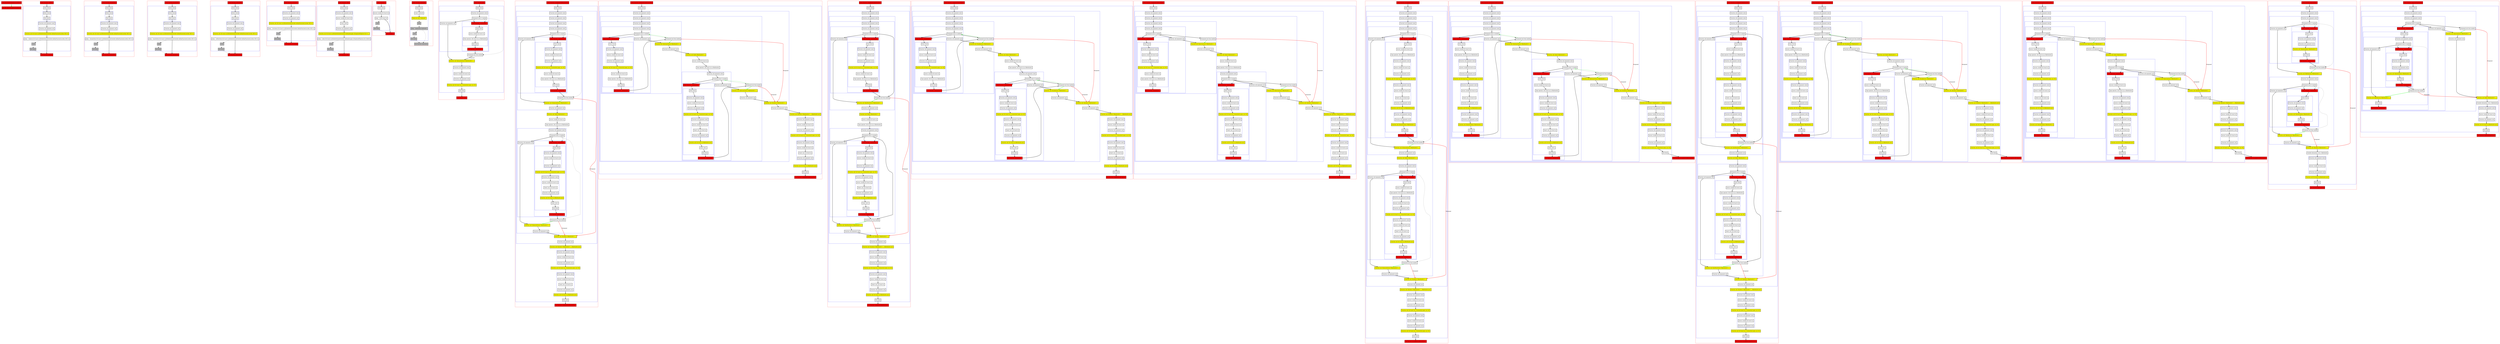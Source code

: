 digraph flowFromInplaceLambda_kt {
    graph [nodesep=3]
    node [shape=box penwidth=2]
    edge [penwidth=2]

    subgraph cluster_0 {
        color=red
        0 [label="Enter file flowFromInplaceLambda.kt" style="filled" fillcolor=red];
        1 [label="Exit file flowFromInplaceLambda.kt" style="filled" fillcolor=red];
    }
    0 -> {1} [color=green];

    subgraph cluster_1 {
        color=red
        2 [label="Enter function unknown" style="filled" fillcolor=red];
        subgraph cluster_2 {
            color=blue
            3 [label="Enter block"];
            subgraph cluster_3 {
                color=blue
                4 [label="Enter block"];
                5 [label="Exit block"];
            }
            subgraph cluster_4 {
                color=blue
                6 [label="Function call arguments enter"];
                7 [label="Function call arguments exit"];
            }
            8 [label="Function call: R|<local>/x|.R|SubstitutionOverride<kotlin/Function0.invoke: R|T|>|()" style="filled" fillcolor=yellow];
            9 [label="Jump: ^unknown R|<local>/x|.R|SubstitutionOverride<kotlin/Function0.invoke: R|T|>|()"];
            10 [label="Stub" style="filled" fillcolor=gray];
            11 [label="Exit block" style="filled" fillcolor=gray];
        }
        12 [label="Exit function unknown" style="filled" fillcolor=red];
    }
    2 -> {3};
    3 -> {4};
    4 -> {5};
    5 -> {6};
    6 -> {7};
    7 -> {8};
    8 -> {9};
    9 -> {12};
    9 -> {10} [style=dotted];
    10 -> {11} [style=dotted];
    11 -> {12} [style=dotted];

    subgraph cluster_5 {
        color=red
        13 [label="Enter function atLeastOnce" style="filled" fillcolor=red];
        subgraph cluster_6 {
            color=blue
            14 [label="Enter block"];
            subgraph cluster_7 {
                color=blue
                15 [label="Enter block"];
                16 [label="Exit block"];
            }
            subgraph cluster_8 {
                color=blue
                17 [label="Function call arguments enter"];
                18 [label="Function call arguments exit"];
            }
            19 [label="Function call: R|<local>/x|.R|SubstitutionOverride<kotlin/Function0.invoke: R|T|>|()" style="filled" fillcolor=yellow];
            20 [label="Jump: ^atLeastOnce R|<local>/x|.R|SubstitutionOverride<kotlin/Function0.invoke: R|T|>|()"];
            21 [label="Stub" style="filled" fillcolor=gray];
            22 [label="Exit block" style="filled" fillcolor=gray];
        }
        23 [label="Exit function atLeastOnce" style="filled" fillcolor=red];
    }
    13 -> {14};
    14 -> {15};
    15 -> {16};
    16 -> {17};
    17 -> {18};
    18 -> {19};
    19 -> {20};
    20 -> {23};
    20 -> {21} [style=dotted];
    21 -> {22} [style=dotted];
    22 -> {23} [style=dotted];

    subgraph cluster_9 {
        color=red
        24 [label="Enter function exactlyOnce" style="filled" fillcolor=red];
        subgraph cluster_10 {
            color=blue
            25 [label="Enter block"];
            subgraph cluster_11 {
                color=blue
                26 [label="Enter block"];
                27 [label="Exit block"];
            }
            subgraph cluster_12 {
                color=blue
                28 [label="Function call arguments enter"];
                29 [label="Function call arguments exit"];
            }
            30 [label="Function call: R|<local>/x|.R|SubstitutionOverride<kotlin/Function0.invoke: R|T|>|()" style="filled" fillcolor=yellow];
            31 [label="Jump: ^exactlyOnce R|<local>/x|.R|SubstitutionOverride<kotlin/Function0.invoke: R|T|>|()"];
            32 [label="Stub" style="filled" fillcolor=gray];
            33 [label="Exit block" style="filled" fillcolor=gray];
        }
        34 [label="Exit function exactlyOnce" style="filled" fillcolor=red];
    }
    24 -> {25};
    25 -> {26};
    26 -> {27};
    27 -> {28};
    28 -> {29};
    29 -> {30};
    30 -> {31};
    31 -> {34};
    31 -> {32} [style=dotted];
    32 -> {33} [style=dotted];
    33 -> {34} [style=dotted];

    subgraph cluster_13 {
        color=red
        35 [label="Enter function atMostOnce" style="filled" fillcolor=red];
        subgraph cluster_14 {
            color=blue
            36 [label="Enter block"];
            subgraph cluster_15 {
                color=blue
                37 [label="Enter block"];
                38 [label="Exit block"];
            }
            subgraph cluster_16 {
                color=blue
                39 [label="Function call arguments enter"];
                40 [label="Function call arguments exit"];
            }
            41 [label="Function call: R|<local>/x|.R|SubstitutionOverride<kotlin/Function0.invoke: R|T|>|()" style="filled" fillcolor=yellow];
            42 [label="Jump: ^atMostOnce R|<local>/x|.R|SubstitutionOverride<kotlin/Function0.invoke: R|T|>|()"];
            43 [label="Stub" style="filled" fillcolor=gray];
            44 [label="Exit block" style="filled" fillcolor=gray];
        }
        45 [label="Exit function atMostOnce" style="filled" fillcolor=red];
    }
    35 -> {36};
    36 -> {37};
    37 -> {38};
    38 -> {39};
    39 -> {40};
    40 -> {41};
    41 -> {42};
    42 -> {45};
    42 -> {43} [style=dotted];
    43 -> {44} [style=dotted];
    44 -> {45} [style=dotted];

    subgraph cluster_17 {
        color=red
        46 [label="Enter function noContract" style="filled" fillcolor=red];
        subgraph cluster_18 {
            color=blue
            47 [label="Enter block"];
            subgraph cluster_19 {
                color=blue
                48 [label="Function call arguments enter"];
                49 [label="Function call arguments exit"];
            }
            50 [label="Function call: R|<local>/x|.R|SubstitutionOverride<kotlin/Function0.invoke: R|T|>|()" style="filled" fillcolor=yellow];
            51 [label="Jump: ^noContract R|<local>/x|.R|SubstitutionOverride<kotlin/Function0.invoke: R|T|>|()"];
            52 [label="Stub" style="filled" fillcolor=gray];
            53 [label="Exit block" style="filled" fillcolor=gray];
        }
        54 [label="Exit function noContract" style="filled" fillcolor=red];
    }
    46 -> {47};
    47 -> {48};
    48 -> {49};
    49 -> {50};
    50 -> {51};
    51 -> {54};
    51 -> {52} [style=dotted];
    52 -> {53} [style=dotted];
    53 -> {54} [style=dotted];

    subgraph cluster_20 {
        color=red
        55 [label="Enter function select" style="filled" fillcolor=red];
        subgraph cluster_21 {
            color=blue
            56 [label="Enter block"];
            subgraph cluster_22 {
                color=blue
                57 [label="Function call arguments enter"];
                58 [label="Access variable R|<local>/x|"];
                59 [label="Const: Int(0)"];
                60 [label="Function call arguments exit"];
            }
            61 [label="Function call: R|<local>/x|.R|SubstitutionOverride<kotlin/Array.get: R|CapturedType(out K)|>|(...)" style="filled" fillcolor=yellow];
            62 [label="Jump: ^select R|<local>/x|.R|SubstitutionOverride<kotlin/Array.get: R|CapturedType(out K)|>|(Int(0))"];
            63 [label="Stub" style="filled" fillcolor=gray];
            64 [label="Exit block" style="filled" fillcolor=gray];
        }
        65 [label="Exit function select" style="filled" fillcolor=red];
    }
    55 -> {56};
    56 -> {57};
    57 -> {58};
    58 -> {59};
    59 -> {60};
    60 -> {61};
    61 -> {62};
    62 -> {65};
    62 -> {63} [style=dotted];
    63 -> {64} [style=dotted];
    64 -> {65} [style=dotted];

    subgraph cluster_23 {
        color=red
        66 [label="Enter function id" style="filled" fillcolor=red];
        subgraph cluster_24 {
            color=blue
            67 [label="Enter block"];
            68 [label="Access variable R|<local>/x|"];
            69 [label="Jump: ^id R|<local>/x|"];
            70 [label="Stub" style="filled" fillcolor=gray];
            71 [label="Exit block" style="filled" fillcolor=gray];
        }
        72 [label="Exit function id" style="filled" fillcolor=red];
    }
    66 -> {67};
    67 -> {68};
    68 -> {69};
    69 -> {72};
    69 -> {70} [style=dotted];
    70 -> {71} [style=dotted];
    71 -> {72} [style=dotted];

    subgraph cluster_25 {
        color=red
        73 [label="Enter function materialize" style="filled" fillcolor=red];
        subgraph cluster_26 {
            color=blue
            74 [label="Enter block"];
            75 [label="Const: Null(null)"];
            76 [label="Check not null: Null(null)!!" style="filled" fillcolor=yellow];
            77 [label="Stub" style="filled" fillcolor=gray];
            78 [label="Jump: ^materialize Null(null)!!" style="filled" fillcolor=gray];
            79 [label="Stub" style="filled" fillcolor=gray];
            80 [label="Exit block" style="filled" fillcolor=gray];
        }
        81 [label="Exit function materialize" style="filled" fillcolor=gray];
    }
    73 -> {74};
    74 -> {75};
    75 -> {76};
    76 -> {77} [style=dotted];
    77 -> {78} [style=dotted];
    78 -> {79 81} [style=dotted];
    79 -> {80} [style=dotted];
    80 -> {81} [style=dotted];

    subgraph cluster_27 {
        color=red
        82 [label="Enter function basic" style="filled" fillcolor=red];
        subgraph cluster_28 {
            color=blue
            83 [label="Enter block"];
            subgraph cluster_29 {
                color=blue
                84 [label="Function call arguments enter"];
                85 [label="Postponed enter to lambda"];
                subgraph cluster_30 {
                    color=blue
                    86 [label="Enter function <anonymous>" style="filled" fillcolor=red];
                    subgraph cluster_31 {
                        color=blue
                        87 [label="Enter block"];
                        88 [label="Access variable R|<local>/x|"];
                        89 [label="Type operator: (R|<local>/x| as R|kotlin/Int|)"];
                        90 [label="Exit block"];
                    }
                    91 [label="Exit function <anonymous>" style="filled" fillcolor=red];
                }
                92 [label="Function call arguments exit"];
            }
            93 [label="Postponed exit from lambda"];
            94 [label="Function call: R|/exactlyOnce|<R|kotlin/Int|>(...)" style="filled" fillcolor=yellow];
            subgraph cluster_32 {
                color=blue
                95 [label="Function call arguments enter"];
                96 [label="Access variable R|<local>/x|"];
                97 [label="Function call arguments exit"];
            }
            98 [label="Function call: R|<local>/x|.<Unresolved name: inc>#()" style="filled" fillcolor=yellow];
            99 [label="Exit block"];
        }
        100 [label="Exit function basic" style="filled" fillcolor=red];
    }
    82 -> {83};
    83 -> {84};
    84 -> {85};
    85 -> {86 92};
    85 -> {93} [style=dotted];
    85 -> {86} [style=dashed];
    86 -> {87};
    87 -> {88};
    88 -> {89};
    89 -> {90};
    90 -> {91};
    91 -> {93};
    92 -> {94};
    93 -> {94} [label="Postponed"];
    94 -> {95};
    95 -> {96};
    96 -> {97};
    97 -> {98};
    98 -> {99};
    99 -> {100};

    subgraph cluster_33 {
        color=red
        101 [label="Enter function completedCallExactlyOnce" style="filled" fillcolor=red];
        subgraph cluster_34 {
            color=blue
            102 [label="Enter block"];
            subgraph cluster_35 {
                color=blue
                103 [label="Function call arguments enter"];
                subgraph cluster_36 {
                    color=blue
                    104 [label="Function call arguments enter"];
                    subgraph cluster_37 {
                        color=blue
                        105 [label="Function call arguments enter"];
                        subgraph cluster_38 {
                            color=blue
                            106 [label="Function call arguments enter"];
                            107 [label="Postponed enter to lambda"];
                            subgraph cluster_39 {
                                color=blue
                                108 [label="Enter function <anonymous>" style="filled" fillcolor=red];
                                subgraph cluster_40 {
                                    color=blue
                                    109 [label="Enter block"];
                                    subgraph cluster_41 {
                                        color=blue
                                        110 [label="Function call arguments enter"];
                                        111 [label="Access variable R|<local>/y|"];
                                        112 [label="Function call arguments exit"];
                                    }
                                    113 [label="Function call: R|<local>/y|.<Unresolved name: inc>#()" style="filled" fillcolor=yellow];
                                    114 [label="Access variable R|<local>/x|"];
                                    115 [label="Type operator: (R|<local>/x| as R|kotlin/Int|)"];
                                    116 [label="Exit block"];
                                }
                                117 [label="Exit function <anonymous>" style="filled" fillcolor=red];
                            }
                            118 [label="Function call arguments exit"];
                        }
                        119 [label="Postponed exit from lambda"];
                        120 [label="Function call: R|/exactlyOnce|<R|kotlin/Int|>(...)" style="filled" fillcolor=yellow];
                        121 [label="Function call arguments exit"];
                    }
                    122 [label="Function call: R|/id|<R|kotlin/Int|>(...)" style="filled" fillcolor=yellow];
                    123 [label="Access variable R|<local>/y|"];
                    124 [label="Type operator: (R|<local>/y| as R|kotlin/Int|)"];
                    subgraph cluster_42 {
                        color=blue
                        125 [label="Function call arguments enter"];
                        126 [label="Postponed enter to lambda"];
                        subgraph cluster_43 {
                            color=blue
                            127 [label="Enter function <anonymous>" style="filled" fillcolor=red];
                            subgraph cluster_44 {
                                color=blue
                                128 [label="Enter block"];
                                subgraph cluster_45 {
                                    color=blue
                                    129 [label="Function call arguments enter"];
                                    130 [label="Access variable R|<local>/x|"];
                                    131 [label="Function call arguments exit"];
                                }
                                132 [label="Function call: R|<local>/x|.<Unresolved name: inc>#()" style="filled" fillcolor=yellow];
                                subgraph cluster_46 {
                                    color=blue
                                    133 [label="Function call arguments enter"];
                                    134 [label="Access variable R|<local>/y|"];
                                    135 [label="Smart cast: R|<local>/y|"];
                                    136 [label="Function call arguments exit"];
                                }
                                137 [label="Function call: R|<local>/y|.R|kotlin/Int.inc|()" style="filled" fillcolor=yellow];
                                138 [label="Const: Int(1)"];
                                139 [label="Exit block"];
                            }
                            140 [label="Exit function <anonymous>" style="filled" fillcolor=red];
                        }
                        141 [label="Function call arguments exit"];
                    }
                    142 [label="Postponed exit from lambda"];
                    143 [label="Function call: R|/exactlyOnce|<R|kotlin/Int|>(...)" style="filled" fillcolor=yellow];
                    144 [label="Function call arguments exit"];
                }
                145 [label="Function call: R|/select|<R|kotlin/Int|>(...)" style="filled" fillcolor=yellow];
                146 [label="Function call arguments exit"];
            }
            147 [label="Function call: R|/select|<R|kotlin/Int|>(...).R|kotlin/Int.inc|()" style="filled" fillcolor=yellow];
            subgraph cluster_47 {
                color=blue
                148 [label="Function call arguments enter"];
                149 [label="Access variable R|<local>/x|"];
                150 [label="Function call arguments exit"];
            }
            151 [label="Function call: R|<local>/x|.<Unresolved name: inc>#()" style="filled" fillcolor=yellow];
            subgraph cluster_48 {
                color=blue
                152 [label="Function call arguments enter"];
                153 [label="Access variable R|<local>/y|"];
                154 [label="Smart cast: R|<local>/y|"];
                155 [label="Function call arguments exit"];
            }
            156 [label="Function call: R|<local>/y|.R|kotlin/Int.inc|()" style="filled" fillcolor=yellow];
            157 [label="Exit block"];
        }
        158 [label="Exit function completedCallExactlyOnce" style="filled" fillcolor=red];
    }
    101 -> {102};
    102 -> {103};
    103 -> {104};
    104 -> {105};
    105 -> {106};
    106 -> {107};
    107 -> {108 118};
    107 -> {119} [style=dotted];
    107 -> {108} [style=dashed];
    108 -> {109};
    109 -> {110};
    110 -> {111};
    111 -> {112};
    112 -> {113};
    113 -> {114};
    114 -> {115};
    115 -> {116};
    116 -> {117};
    117 -> {119};
    118 -> {120};
    119 -> {120} [color=green];
    119 -> {145} [color=red label="Postponed"];
    120 -> {121};
    121 -> {122};
    122 -> {123};
    123 -> {124};
    124 -> {125};
    125 -> {126};
    126 -> {127 141};
    126 -> {142} [style=dotted];
    126 -> {127} [style=dashed];
    127 -> {128};
    128 -> {129};
    129 -> {130};
    130 -> {131};
    131 -> {132};
    132 -> {133};
    133 -> {134};
    134 -> {135};
    135 -> {136};
    136 -> {137};
    137 -> {138};
    138 -> {139};
    139 -> {140};
    140 -> {142};
    141 -> {143};
    142 -> {143} [color=green];
    142 -> {145} [color=red label="Postponed"];
    143 -> {144};
    144 -> {145};
    145 -> {146};
    146 -> {147};
    147 -> {148};
    148 -> {149};
    149 -> {150};
    150 -> {151};
    151 -> {152};
    152 -> {153};
    153 -> {154};
    154 -> {155};
    155 -> {156};
    156 -> {157};
    157 -> {158};

    subgraph cluster_49 {
        color=red
        159 [label="Enter function completedCallAtLeastOnce" style="filled" fillcolor=red];
        subgraph cluster_50 {
            color=blue
            160 [label="Enter block"];
            subgraph cluster_51 {
                color=blue
                161 [label="Function call arguments enter"];
                subgraph cluster_52 {
                    color=blue
                    162 [label="Function call arguments enter"];
                    subgraph cluster_53 {
                        color=blue
                        163 [label="Function call arguments enter"];
                        subgraph cluster_54 {
                            color=blue
                            164 [label="Function call arguments enter"];
                            165 [label="Postponed enter to lambda"];
                            subgraph cluster_55 {
                                color=blue
                                166 [label="Enter function <anonymous>" style="filled" fillcolor=red];
                                subgraph cluster_56 {
                                    color=blue
                                    167 [label="Enter block"];
                                    subgraph cluster_57 {
                                        color=blue
                                        168 [label="Function call arguments enter"];
                                        169 [label="Access variable R|<local>/y|"];
                                        170 [label="Function call arguments exit"];
                                    }
                                    171 [label="Function call: R|<local>/y|.<Unresolved name: inc>#()" style="filled" fillcolor=yellow];
                                    172 [label="Access variable R|<local>/x|"];
                                    173 [label="Type operator: (R|<local>/x| as R|kotlin/Int|)"];
                                    174 [label="Exit block"];
                                }
                                175 [label="Exit function <anonymous>" style="filled" fillcolor=red];
                            }
                            176 [label="Function call arguments exit"];
                        }
                        177 [label="Postponed exit from lambda"];
                        178 [label="Function call: R|/atLeastOnce|<R|kotlin/Int|>(...)" style="filled" fillcolor=yellow];
                        179 [label="Function call arguments exit"];
                    }
                    180 [label="Function call: R|/id|<R|kotlin/Int|>(...)" style="filled" fillcolor=yellow];
                    181 [label="Access variable R|<local>/y|"];
                    182 [label="Type operator: (R|<local>/y| as R|kotlin/Int|)"];
                    subgraph cluster_58 {
                        color=blue
                        183 [label="Function call arguments enter"];
                        184 [label="Postponed enter to lambda"];
                        subgraph cluster_59 {
                            color=blue
                            185 [label="Enter function <anonymous>" style="filled" fillcolor=red];
                            subgraph cluster_60 {
                                color=blue
                                186 [label="Enter block"];
                                subgraph cluster_61 {
                                    color=blue
                                    187 [label="Function call arguments enter"];
                                    188 [label="Access variable R|<local>/x|"];
                                    189 [label="Function call arguments exit"];
                                }
                                190 [label="Function call: R|<local>/x|.<Unresolved name: inc>#()" style="filled" fillcolor=yellow];
                                subgraph cluster_62 {
                                    color=blue
                                    191 [label="Function call arguments enter"];
                                    192 [label="Access variable R|<local>/y|"];
                                    193 [label="Smart cast: R|<local>/y|"];
                                    194 [label="Function call arguments exit"];
                                }
                                195 [label="Function call: R|<local>/y|.R|kotlin/Int.inc|()" style="filled" fillcolor=yellow];
                                196 [label="Const: Int(1)"];
                                197 [label="Exit block"];
                            }
                            198 [label="Exit function <anonymous>" style="filled" fillcolor=red];
                        }
                        199 [label="Function call arguments exit"];
                    }
                    200 [label="Postponed exit from lambda"];
                    201 [label="Function call: R|/atLeastOnce|<R|kotlin/Int|>(...)" style="filled" fillcolor=yellow];
                    202 [label="Function call arguments exit"];
                }
                203 [label="Function call: R|/select|<R|kotlin/Int|>(...)" style="filled" fillcolor=yellow];
                204 [label="Function call arguments exit"];
            }
            205 [label="Function call: R|/select|<R|kotlin/Int|>(...).R|kotlin/Int.inc|()" style="filled" fillcolor=yellow];
            subgraph cluster_63 {
                color=blue
                206 [label="Function call arguments enter"];
                207 [label="Access variable R|<local>/x|"];
                208 [label="Function call arguments exit"];
            }
            209 [label="Function call: R|<local>/x|.<Unresolved name: inc>#()" style="filled" fillcolor=yellow];
            subgraph cluster_64 {
                color=blue
                210 [label="Function call arguments enter"];
                211 [label="Access variable R|<local>/y|"];
                212 [label="Smart cast: R|<local>/y|"];
                213 [label="Function call arguments exit"];
            }
            214 [label="Function call: R|<local>/y|.R|kotlin/Int.inc|()" style="filled" fillcolor=yellow];
            215 [label="Exit block"];
        }
        216 [label="Exit function completedCallAtLeastOnce" style="filled" fillcolor=red];
    }
    159 -> {160};
    160 -> {161};
    161 -> {162};
    162 -> {163};
    163 -> {164};
    164 -> {165};
    165 -> {166 176};
    165 -> {177} [style=dotted];
    165 -> {166} [style=dashed];
    166 -> {167};
    167 -> {168};
    168 -> {169};
    169 -> {170};
    170 -> {171};
    171 -> {172};
    172 -> {173};
    173 -> {174};
    174 -> {175};
    175 -> {177};
    176 -> {178};
    177 -> {165} [color=green style=dashed];
    177 -> {178} [color=green];
    177 -> {203} [color=red label="Postponed"];
    178 -> {179};
    179 -> {180};
    180 -> {181};
    181 -> {182};
    182 -> {183};
    183 -> {184};
    184 -> {185 199};
    184 -> {200} [style=dotted];
    184 -> {185} [style=dashed];
    185 -> {186};
    186 -> {187};
    187 -> {188};
    188 -> {189};
    189 -> {190};
    190 -> {191};
    191 -> {192};
    192 -> {193};
    193 -> {194};
    194 -> {195};
    195 -> {196};
    196 -> {197};
    197 -> {198};
    198 -> {200};
    199 -> {201};
    200 -> {184} [color=green style=dashed];
    200 -> {201} [color=green];
    200 -> {203} [color=red label="Postponed"];
    201 -> {202};
    202 -> {203};
    203 -> {204};
    204 -> {205};
    205 -> {206};
    206 -> {207};
    207 -> {208};
    208 -> {209};
    209 -> {210};
    210 -> {211};
    211 -> {212};
    212 -> {213};
    213 -> {214};
    214 -> {215};
    215 -> {216};

    subgraph cluster_65 {
        color=red
        217 [label="Enter function completedCallAtMostOnce" style="filled" fillcolor=red];
        subgraph cluster_66 {
            color=blue
            218 [label="Enter block"];
            subgraph cluster_67 {
                color=blue
                219 [label="Function call arguments enter"];
                subgraph cluster_68 {
                    color=blue
                    220 [label="Function call arguments enter"];
                    subgraph cluster_69 {
                        color=blue
                        221 [label="Function call arguments enter"];
                        subgraph cluster_70 {
                            color=blue
                            222 [label="Function call arguments enter"];
                            223 [label="Postponed enter to lambda"];
                            subgraph cluster_71 {
                                color=blue
                                224 [label="Enter function <anonymous>" style="filled" fillcolor=red];
                                subgraph cluster_72 {
                                    color=blue
                                    225 [label="Enter block"];
                                    subgraph cluster_73 {
                                        color=blue
                                        226 [label="Function call arguments enter"];
                                        227 [label="Access variable R|<local>/y|"];
                                        228 [label="Function call arguments exit"];
                                    }
                                    229 [label="Function call: R|<local>/y|.<Unresolved name: inc>#()" style="filled" fillcolor=yellow];
                                    230 [label="Access variable R|<local>/x|"];
                                    231 [label="Type operator: (R|<local>/x| as R|kotlin/Int|)"];
                                    232 [label="Exit block"];
                                }
                                233 [label="Exit function <anonymous>" style="filled" fillcolor=red];
                            }
                            234 [label="Function call arguments exit"];
                        }
                        235 [label="Postponed exit from lambda"];
                        236 [label="Function call: R|/atMostOnce|<R|kotlin/Int|>(...)" style="filled" fillcolor=yellow];
                        237 [label="Function call arguments exit"];
                    }
                    238 [label="Function call: R|/id|<R|kotlin/Int|>(...)" style="filled" fillcolor=yellow];
                    239 [label="Access variable R|<local>/y|"];
                    240 [label="Type operator: (R|<local>/y| as R|kotlin/Int|)"];
                    subgraph cluster_74 {
                        color=blue
                        241 [label="Function call arguments enter"];
                        242 [label="Postponed enter to lambda"];
                        subgraph cluster_75 {
                            color=blue
                            243 [label="Enter function <anonymous>" style="filled" fillcolor=red];
                            subgraph cluster_76 {
                                color=blue
                                244 [label="Enter block"];
                                subgraph cluster_77 {
                                    color=blue
                                    245 [label="Function call arguments enter"];
                                    246 [label="Access variable R|<local>/x|"];
                                    247 [label="Function call arguments exit"];
                                }
                                248 [label="Function call: R|<local>/x|.<Unresolved name: inc>#()" style="filled" fillcolor=yellow];
                                subgraph cluster_78 {
                                    color=blue
                                    249 [label="Function call arguments enter"];
                                    250 [label="Access variable R|<local>/y|"];
                                    251 [label="Smart cast: R|<local>/y|"];
                                    252 [label="Function call arguments exit"];
                                }
                                253 [label="Function call: R|<local>/y|.R|kotlin/Int.inc|()" style="filled" fillcolor=yellow];
                                254 [label="Const: Int(1)"];
                                255 [label="Exit block"];
                            }
                            256 [label="Exit function <anonymous>" style="filled" fillcolor=red];
                        }
                        257 [label="Function call arguments exit"];
                    }
                    258 [label="Postponed exit from lambda"];
                    259 [label="Function call: R|/atMostOnce|<R|kotlin/Int|>(...)" style="filled" fillcolor=yellow];
                    260 [label="Function call arguments exit"];
                }
                261 [label="Function call: R|/select|<R|kotlin/Int|>(...)" style="filled" fillcolor=yellow];
                262 [label="Function call arguments exit"];
            }
            263 [label="Function call: R|/select|<R|kotlin/Int|>(...).R|kotlin/Int.inc|()" style="filled" fillcolor=yellow];
            subgraph cluster_79 {
                color=blue
                264 [label="Function call arguments enter"];
                265 [label="Access variable R|<local>/x|"];
                266 [label="Function call arguments exit"];
            }
            267 [label="Function call: R|<local>/x|.<Unresolved name: inc>#()" style="filled" fillcolor=yellow];
            subgraph cluster_80 {
                color=blue
                268 [label="Function call arguments enter"];
                269 [label="Access variable R|<local>/y|"];
                270 [label="Smart cast: R|<local>/y|"];
                271 [label="Function call arguments exit"];
            }
            272 [label="Function call: R|<local>/y|.R|kotlin/Int.inc|()" style="filled" fillcolor=yellow];
            273 [label="Exit block"];
        }
        274 [label="Exit function completedCallAtMostOnce" style="filled" fillcolor=red];
    }
    217 -> {218};
    218 -> {219};
    219 -> {220};
    220 -> {221};
    221 -> {222};
    222 -> {223};
    223 -> {224 234 235};
    223 -> {224} [style=dashed];
    224 -> {225};
    225 -> {226};
    226 -> {227};
    227 -> {228};
    228 -> {229};
    229 -> {230};
    230 -> {231};
    231 -> {232};
    232 -> {233};
    233 -> {235};
    234 -> {236};
    235 -> {236} [color=green];
    235 -> {261} [color=red label="Postponed"];
    236 -> {237};
    237 -> {238};
    238 -> {239};
    239 -> {240};
    240 -> {241};
    241 -> {242};
    242 -> {243 257 258};
    242 -> {243} [style=dashed];
    243 -> {244};
    244 -> {245};
    245 -> {246};
    246 -> {247};
    247 -> {248};
    248 -> {249};
    249 -> {250};
    250 -> {251};
    251 -> {252};
    252 -> {253};
    253 -> {254};
    254 -> {255};
    255 -> {256};
    256 -> {258};
    257 -> {259};
    258 -> {259} [color=green];
    258 -> {261} [color=red label="Postponed"];
    259 -> {260};
    260 -> {261};
    261 -> {262};
    262 -> {263};
    263 -> {264};
    264 -> {265};
    265 -> {266};
    266 -> {267};
    267 -> {268};
    268 -> {269};
    269 -> {270};
    270 -> {271};
    271 -> {272};
    272 -> {273};
    273 -> {274};

    subgraph cluster_81 {
        color=red
        275 [label="Enter function completedCallUnknown" style="filled" fillcolor=red];
        subgraph cluster_82 {
            color=blue
            276 [label="Enter block"];
            subgraph cluster_83 {
                color=blue
                277 [label="Function call arguments enter"];
                subgraph cluster_84 {
                    color=blue
                    278 [label="Function call arguments enter"];
                    subgraph cluster_85 {
                        color=blue
                        279 [label="Function call arguments enter"];
                        subgraph cluster_86 {
                            color=blue
                            280 [label="Function call arguments enter"];
                            281 [label="Postponed enter to lambda"];
                            subgraph cluster_87 {
                                color=blue
                                282 [label="Enter function <anonymous>" style="filled" fillcolor=red];
                                subgraph cluster_88 {
                                    color=blue
                                    283 [label="Enter block"];
                                    subgraph cluster_89 {
                                        color=blue
                                        284 [label="Function call arguments enter"];
                                        285 [label="Access variable R|<local>/y|"];
                                        286 [label="Function call arguments exit"];
                                    }
                                    287 [label="Function call: R|<local>/y|.<Unresolved name: inc>#()" style="filled" fillcolor=yellow];
                                    288 [label="Access variable R|<local>/x|"];
                                    289 [label="Type operator: (R|<local>/x| as R|kotlin/Int|)"];
                                    290 [label="Exit block"];
                                }
                                291 [label="Exit function <anonymous>" style="filled" fillcolor=red];
                            }
                            292 [label="Function call arguments exit"];
                        }
                        293 [label="Postponed exit from lambda"];
                        294 [label="Function call: R|/unknown|<R|kotlin/Int|>(...)" style="filled" fillcolor=yellow];
                        295 [label="Function call arguments exit"];
                    }
                    296 [label="Function call: R|/id|<R|kotlin/Int|>(...)" style="filled" fillcolor=yellow];
                    297 [label="Access variable R|<local>/y|"];
                    298 [label="Type operator: (R|<local>/y| as R|kotlin/Int|)"];
                    subgraph cluster_90 {
                        color=blue
                        299 [label="Function call arguments enter"];
                        300 [label="Postponed enter to lambda"];
                        subgraph cluster_91 {
                            color=blue
                            301 [label="Enter function <anonymous>" style="filled" fillcolor=red];
                            subgraph cluster_92 {
                                color=blue
                                302 [label="Enter block"];
                                subgraph cluster_93 {
                                    color=blue
                                    303 [label="Function call arguments enter"];
                                    304 [label="Access variable R|<local>/x|"];
                                    305 [label="Function call arguments exit"];
                                }
                                306 [label="Function call: R|<local>/x|.<Unresolved name: inc>#()" style="filled" fillcolor=yellow];
                                subgraph cluster_94 {
                                    color=blue
                                    307 [label="Function call arguments enter"];
                                    308 [label="Access variable R|<local>/y|"];
                                    309 [label="Smart cast: R|<local>/y|"];
                                    310 [label="Function call arguments exit"];
                                }
                                311 [label="Function call: R|<local>/y|.R|kotlin/Int.inc|()" style="filled" fillcolor=yellow];
                                312 [label="Const: Int(1)"];
                                313 [label="Exit block"];
                            }
                            314 [label="Exit function <anonymous>" style="filled" fillcolor=red];
                        }
                        315 [label="Function call arguments exit"];
                    }
                    316 [label="Postponed exit from lambda"];
                    317 [label="Function call: R|/unknown|<R|kotlin/Int|>(...)" style="filled" fillcolor=yellow];
                    318 [label="Function call arguments exit"];
                }
                319 [label="Function call: R|/select|<R|kotlin/Int|>(...)" style="filled" fillcolor=yellow];
                320 [label="Function call arguments exit"];
            }
            321 [label="Function call: R|/select|<R|kotlin/Int|>(...).R|kotlin/Int.inc|()" style="filled" fillcolor=yellow];
            subgraph cluster_95 {
                color=blue
                322 [label="Function call arguments enter"];
                323 [label="Access variable R|<local>/x|"];
                324 [label="Function call arguments exit"];
            }
            325 [label="Function call: R|<local>/x|.<Unresolved name: inc>#()" style="filled" fillcolor=yellow];
            subgraph cluster_96 {
                color=blue
                326 [label="Function call arguments enter"];
                327 [label="Access variable R|<local>/y|"];
                328 [label="Smart cast: R|<local>/y|"];
                329 [label="Function call arguments exit"];
            }
            330 [label="Function call: R|<local>/y|.R|kotlin/Int.inc|()" style="filled" fillcolor=yellow];
            331 [label="Exit block"];
        }
        332 [label="Exit function completedCallUnknown" style="filled" fillcolor=red];
    }
    275 -> {276};
    276 -> {277};
    277 -> {278};
    278 -> {279};
    279 -> {280};
    280 -> {281};
    281 -> {282 292 293};
    281 -> {282} [style=dashed];
    282 -> {283};
    283 -> {284};
    284 -> {285};
    285 -> {286};
    286 -> {287};
    287 -> {288};
    288 -> {289};
    289 -> {290};
    290 -> {291};
    291 -> {293};
    292 -> {294};
    293 -> {281} [color=green style=dashed];
    293 -> {294} [color=green];
    293 -> {319} [color=red label="Postponed"];
    294 -> {295};
    295 -> {296};
    296 -> {297};
    297 -> {298};
    298 -> {299};
    299 -> {300};
    300 -> {301 315 316};
    300 -> {301} [style=dashed];
    301 -> {302};
    302 -> {303};
    303 -> {304};
    304 -> {305};
    305 -> {306};
    306 -> {307};
    307 -> {308};
    308 -> {309};
    309 -> {310};
    310 -> {311};
    311 -> {312};
    312 -> {313};
    313 -> {314};
    314 -> {316};
    315 -> {317};
    316 -> {300} [color=green style=dashed];
    316 -> {317} [color=green];
    316 -> {319} [color=red label="Postponed"];
    317 -> {318};
    318 -> {319};
    319 -> {320};
    320 -> {321};
    321 -> {322};
    322 -> {323};
    323 -> {324};
    324 -> {325};
    325 -> {326};
    326 -> {327};
    327 -> {328};
    328 -> {329};
    329 -> {330};
    330 -> {331};
    331 -> {332};

    subgraph cluster_97 {
        color=red
        333 [label="Enter function completedCallNoContract" style="filled" fillcolor=red];
        subgraph cluster_98 {
            color=blue
            334 [label="Enter block"];
            subgraph cluster_99 {
                color=blue
                335 [label="Function call arguments enter"];
                subgraph cluster_100 {
                    color=blue
                    336 [label="Function call arguments enter"];
                    subgraph cluster_101 {
                        color=blue
                        337 [label="Function call arguments enter"];
                        subgraph cluster_102 {
                            color=blue
                            338 [label="Function call arguments enter"];
                            339 [label="Postponed enter to lambda"];
                            subgraph cluster_103 {
                                color=blue
                                340 [label="Enter function <anonymous>" style="filled" fillcolor=red];
                                subgraph cluster_104 {
                                    color=blue
                                    341 [label="Enter block"];
                                    subgraph cluster_105 {
                                        color=blue
                                        342 [label="Function call arguments enter"];
                                        343 [label="Access variable R|<local>/y|"];
                                        344 [label="Function call arguments exit"];
                                    }
                                    345 [label="Function call: R|<local>/y|.<Unresolved name: inc>#()" style="filled" fillcolor=yellow];
                                    346 [label="Access variable R|<local>/x|"];
                                    347 [label="Type operator: (R|<local>/x| as R|kotlin/Int|)"];
                                    348 [label="Exit block"];
                                }
                                349 [label="Exit function <anonymous>" style="filled" fillcolor=red];
                            }
                            350 [label="Function call arguments exit"];
                        }
                        351 [label="Postponed exit from lambda"];
                        352 [label="Function call: R|/noContract|<R|kotlin/Int|>(...)" style="filled" fillcolor=yellow];
                        353 [label="Function call arguments exit"];
                    }
                    354 [label="Function call: R|/id|<R|kotlin/Int|>(...)" style="filled" fillcolor=yellow];
                    355 [label="Access variable R|<local>/y|"];
                    356 [label="Type operator: (R|<local>/y| as R|kotlin/Int|)"];
                    subgraph cluster_106 {
                        color=blue
                        357 [label="Function call arguments enter"];
                        358 [label="Postponed enter to lambda"];
                        subgraph cluster_107 {
                            color=blue
                            359 [label="Enter function <anonymous>" style="filled" fillcolor=red];
                            subgraph cluster_108 {
                                color=blue
                                360 [label="Enter block"];
                                subgraph cluster_109 {
                                    color=blue
                                    361 [label="Function call arguments enter"];
                                    362 [label="Access variable R|<local>/x|"];
                                    363 [label="Function call arguments exit"];
                                }
                                364 [label="Function call: R|<local>/x|.<Unresolved name: inc>#()" style="filled" fillcolor=yellow];
                                subgraph cluster_110 {
                                    color=blue
                                    365 [label="Function call arguments enter"];
                                    366 [label="Access variable R|<local>/y|"];
                                    367 [label="Smart cast: R|<local>/y|"];
                                    368 [label="Function call arguments exit"];
                                }
                                369 [label="Function call: R|<local>/y|.R|kotlin/Int.inc|()" style="filled" fillcolor=yellow];
                                370 [label="Const: Int(1)"];
                                371 [label="Exit block"];
                            }
                            372 [label="Exit function <anonymous>" style="filled" fillcolor=red];
                        }
                        373 [label="Function call arguments exit"];
                    }
                    374 [label="Postponed exit from lambda"];
                    375 [label="Function call: R|/noContract|<R|kotlin/Int|>(...)" style="filled" fillcolor=yellow];
                    376 [label="Function call arguments exit"];
                }
                377 [label="Function call: R|/select|<R|kotlin/Int|>(...)" style="filled" fillcolor=yellow];
                378 [label="Function call arguments exit"];
            }
            379 [label="Function call: R|/select|<R|kotlin/Int|>(...).R|kotlin/Int.inc|()" style="filled" fillcolor=yellow];
            subgraph cluster_111 {
                color=blue
                380 [label="Function call arguments enter"];
                381 [label="Access variable R|<local>/x|"];
                382 [label="Function call arguments exit"];
            }
            383 [label="Function call: R|<local>/x|.<Unresolved name: inc>#()" style="filled" fillcolor=yellow];
            subgraph cluster_112 {
                color=blue
                384 [label="Function call arguments enter"];
                385 [label="Access variable R|<local>/y|"];
                386 [label="Smart cast: R|<local>/y|"];
                387 [label="Function call arguments exit"];
            }
            388 [label="Function call: R|<local>/y|.R|kotlin/Int.inc|()" style="filled" fillcolor=yellow];
            389 [label="Exit block"];
        }
        390 [label="Exit function completedCallNoContract" style="filled" fillcolor=red];
    }
    333 -> {334};
    334 -> {335};
    335 -> {336};
    336 -> {337};
    337 -> {338};
    338 -> {339};
    339 -> {340 350 351};
    339 -> {340} [style=dashed];
    340 -> {341};
    341 -> {342};
    342 -> {343};
    343 -> {344};
    344 -> {345};
    345 -> {346};
    346 -> {347};
    347 -> {348};
    348 -> {349};
    350 -> {352};
    351 -> {352} [color=green];
    351 -> {377} [color=red label="Postponed"];
    352 -> {353};
    353 -> {354};
    354 -> {355};
    355 -> {356};
    356 -> {357};
    357 -> {358};
    358 -> {359 373 374};
    358 -> {359} [style=dashed];
    359 -> {360};
    360 -> {361};
    361 -> {362};
    362 -> {363};
    363 -> {364};
    364 -> {365};
    365 -> {366};
    366 -> {367};
    367 -> {368};
    368 -> {369};
    369 -> {370};
    370 -> {371};
    371 -> {372};
    373 -> {375};
    374 -> {375} [color=green];
    374 -> {377} [color=red label="Postponed"];
    375 -> {376};
    376 -> {377};
    377 -> {378};
    378 -> {379};
    379 -> {380};
    380 -> {381};
    381 -> {382};
    382 -> {383};
    383 -> {384};
    384 -> {385};
    385 -> {386};
    386 -> {387};
    387 -> {388};
    388 -> {389};
    389 -> {390};

    subgraph cluster_113 {
        color=red
        391 [label="Enter function incompleteCallExactlyOnce" style="filled" fillcolor=red];
        subgraph cluster_114 {
            color=blue
            392 [label="Enter block"];
            subgraph cluster_115 {
                color=blue
                393 [label="Function call arguments enter"];
                subgraph cluster_116 {
                    color=blue
                    394 [label="Function call arguments enter"];
                    subgraph cluster_117 {
                        color=blue
                        395 [label="Function call arguments enter"];
                        subgraph cluster_118 {
                            color=blue
                            396 [label="Function call arguments enter"];
                            397 [label="Postponed enter to lambda"];
                            subgraph cluster_119 {
                                color=blue
                                398 [label="Enter function <anonymous>" style="filled" fillcolor=red];
                                subgraph cluster_120 {
                                    color=blue
                                    399 [label="Enter block"];
                                    400 [label="Access variable R|<local>/x|"];
                                    401 [label="Type operator: (R|<local>/x| as R|kotlin/Int|)"];
                                    subgraph cluster_121 {
                                        color=blue
                                        402 [label="Function call arguments enter"];
                                        403 [label="Access variable R|<local>/y|"];
                                        404 [label="Function call arguments exit"];
                                    }
                                    405 [label="Function call: R|<local>/y|.<Unresolved name: inc>#()" style="filled" fillcolor=yellow];
                                    subgraph cluster_122 {
                                        color=blue
                                        406 [label="Function call arguments enter"];
                                        407 [label="Access variable R|<local>/x|"];
                                        408 [label="Smart cast: R|<local>/x|"];
                                        409 [label="Function call arguments exit"];
                                    }
                                    410 [label="Function call: R|<local>/x|.R|kotlin/Int.inc|()" style="filled" fillcolor=yellow];
                                    subgraph cluster_123 {
                                        color=blue
                                        411 [label="Function call arguments enter"];
                                        412 [label="Function call arguments exit"];
                                    }
                                    413 [label="Function call: R|/materialize|<R|kotlin/Int|>()" style="filled" fillcolor=yellow];
                                    414 [label="Exit block"];
                                }
                                415 [label="Exit function <anonymous>" style="filled" fillcolor=red];
                            }
                            416 [label="Function call arguments exit"];
                        }
                        417 [label="Postponed exit from lambda"];
                        418 [label="Function call: R|/exactlyOnce|<R|kotlin/Int|>(...)" style="filled" fillcolor=yellow];
                        419 [label="Function call arguments exit"];
                    }
                    420 [label="Function call: R|/id|<R|kotlin/Int|>(...)" style="filled" fillcolor=yellow];
                    subgraph cluster_124 {
                        color=blue
                        421 [label="Function call arguments enter"];
                        422 [label="Postponed enter to lambda"];
                        subgraph cluster_125 {
                            color=blue
                            423 [label="Enter function <anonymous>" style="filled" fillcolor=red];
                            subgraph cluster_126 {
                                color=blue
                                424 [label="Enter block"];
                                425 [label="Access variable R|<local>/y|"];
                                426 [label="Type operator: (R|<local>/y| as R|kotlin/Int|)"];
                                subgraph cluster_127 {
                                    color=blue
                                    427 [label="Function call arguments enter"];
                                    428 [label="Access variable R|<local>/x|"];
                                    429 [label="Function call arguments exit"];
                                }
                                430 [label="Function call: R|<local>/x|.<Unresolved name: inc>#()" style="filled" fillcolor=yellow];
                                subgraph cluster_128 {
                                    color=blue
                                    431 [label="Function call arguments enter"];
                                    432 [label="Access variable R|<local>/y|"];
                                    433 [label="Smart cast: R|<local>/y|"];
                                    434 [label="Function call arguments exit"];
                                }
                                435 [label="Function call: R|<local>/y|.R|kotlin/Int.inc|()" style="filled" fillcolor=yellow];
                                436 [label="Const: Int(1)"];
                                437 [label="Exit block"];
                            }
                            438 [label="Exit function <anonymous>" style="filled" fillcolor=red];
                        }
                        439 [label="Function call arguments exit"];
                    }
                    440 [label="Postponed exit from lambda"];
                    441 [label="Function call: R|/exactlyOnce|<R|kotlin/Int|>(...)" style="filled" fillcolor=yellow];
                    442 [label="Function call arguments exit"];
                }
                443 [label="Function call: R|/select|<R|kotlin/Int|>(...)" style="filled" fillcolor=yellow];
                444 [label="Function call arguments exit"];
            }
            445 [label="Function call: R|/select|<R|kotlin/Int|>(...).R|kotlin/Int.inc|()" style="filled" fillcolor=yellow];
            subgraph cluster_129 {
                color=blue
                446 [label="Function call arguments enter"];
                447 [label="Access variable R|<local>/x|"];
                448 [label="Function call arguments exit"];
            }
            449 [label="Function call: R|<local>/x|.<Unresolved name: inc>#()" style="filled" fillcolor=yellow];
            subgraph cluster_130 {
                color=blue
                450 [label="Function call arguments enter"];
                451 [label="Access variable R|<local>/y|"];
                452 [label="Function call arguments exit"];
            }
            453 [label="Function call: R|<local>/y|.<Unresolved name: inc>#()" style="filled" fillcolor=yellow];
            454 [label="Exit block"];
        }
        455 [label="Exit function incompleteCallExactlyOnce" style="filled" fillcolor=red];
    }
    391 -> {392};
    392 -> {393};
    393 -> {394};
    394 -> {395};
    395 -> {396};
    396 -> {397};
    397 -> {398 416};
    397 -> {417} [style=dotted];
    397 -> {398} [style=dashed];
    398 -> {399};
    399 -> {400};
    400 -> {401};
    401 -> {402};
    402 -> {403};
    403 -> {404};
    404 -> {405};
    405 -> {406};
    406 -> {407};
    407 -> {408};
    408 -> {409};
    409 -> {410};
    410 -> {411};
    411 -> {412};
    412 -> {413};
    413 -> {414};
    414 -> {415};
    415 -> {417};
    416 -> {418};
    417 -> {418} [color=green];
    417 -> {443} [color=red label="Postponed"];
    418 -> {419};
    419 -> {420};
    420 -> {421};
    421 -> {422};
    422 -> {423 439};
    422 -> {440} [style=dotted];
    422 -> {423} [style=dashed];
    423 -> {424};
    424 -> {425};
    425 -> {426};
    426 -> {427};
    427 -> {428};
    428 -> {429};
    429 -> {430};
    430 -> {431};
    431 -> {432};
    432 -> {433};
    433 -> {434};
    434 -> {435};
    435 -> {436};
    436 -> {437};
    437 -> {438};
    438 -> {440};
    439 -> {441};
    440 -> {441} [color=green];
    440 -> {443} [color=red label="Postponed"];
    441 -> {442};
    442 -> {443};
    443 -> {444};
    444 -> {445};
    445 -> {446};
    446 -> {447};
    447 -> {448};
    448 -> {449};
    449 -> {450};
    450 -> {451};
    451 -> {452};
    452 -> {453};
    453 -> {454};
    454 -> {455};

    subgraph cluster_131 {
        color=red
        456 [label="Enter function incompleteCallAtLeastOnce" style="filled" fillcolor=red];
        subgraph cluster_132 {
            color=blue
            457 [label="Enter block"];
            subgraph cluster_133 {
                color=blue
                458 [label="Function call arguments enter"];
                subgraph cluster_134 {
                    color=blue
                    459 [label="Function call arguments enter"];
                    subgraph cluster_135 {
                        color=blue
                        460 [label="Function call arguments enter"];
                        subgraph cluster_136 {
                            color=blue
                            461 [label="Function call arguments enter"];
                            462 [label="Postponed enter to lambda"];
                            subgraph cluster_137 {
                                color=blue
                                463 [label="Enter function <anonymous>" style="filled" fillcolor=red];
                                subgraph cluster_138 {
                                    color=blue
                                    464 [label="Enter block"];
                                    465 [label="Access variable R|<local>/x|"];
                                    466 [label="Type operator: (R|<local>/x| as R|kotlin/Int|)"];
                                    subgraph cluster_139 {
                                        color=blue
                                        467 [label="Function call arguments enter"];
                                        468 [label="Access variable R|<local>/y|"];
                                        469 [label="Function call arguments exit"];
                                    }
                                    470 [label="Function call: R|<local>/y|.<Unresolved name: inc>#()" style="filled" fillcolor=yellow];
                                    subgraph cluster_140 {
                                        color=blue
                                        471 [label="Function call arguments enter"];
                                        472 [label="Access variable R|<local>/x|"];
                                        473 [label="Smart cast: R|<local>/x|"];
                                        474 [label="Function call arguments exit"];
                                    }
                                    475 [label="Function call: R|<local>/x|.R|kotlin/Int.inc|()" style="filled" fillcolor=yellow];
                                    subgraph cluster_141 {
                                        color=blue
                                        476 [label="Function call arguments enter"];
                                        477 [label="Function call arguments exit"];
                                    }
                                    478 [label="Function call: R|/materialize|<R|kotlin/Int|>()" style="filled" fillcolor=yellow];
                                    479 [label="Exit block"];
                                }
                                480 [label="Exit function <anonymous>" style="filled" fillcolor=red];
                            }
                            481 [label="Function call arguments exit"];
                        }
                        482 [label="Postponed exit from lambda"];
                        483 [label="Function call: R|/atLeastOnce|<R|kotlin/Int|>(...)" style="filled" fillcolor=yellow];
                        484 [label="Function call arguments exit"];
                    }
                    485 [label="Function call: R|/id|<R|kotlin/Int|>(...)" style="filled" fillcolor=yellow];
                    subgraph cluster_142 {
                        color=blue
                        486 [label="Function call arguments enter"];
                        487 [label="Postponed enter to lambda"];
                        subgraph cluster_143 {
                            color=blue
                            488 [label="Enter function <anonymous>" style="filled" fillcolor=red];
                            subgraph cluster_144 {
                                color=blue
                                489 [label="Enter block"];
                                490 [label="Access variable R|<local>/y|"];
                                491 [label="Type operator: (R|<local>/y| as R|kotlin/Int|)"];
                                subgraph cluster_145 {
                                    color=blue
                                    492 [label="Function call arguments enter"];
                                    493 [label="Access variable R|<local>/x|"];
                                    494 [label="Function call arguments exit"];
                                }
                                495 [label="Function call: R|<local>/x|.<Unresolved name: inc>#()" style="filled" fillcolor=yellow];
                                subgraph cluster_146 {
                                    color=blue
                                    496 [label="Function call arguments enter"];
                                    497 [label="Access variable R|<local>/y|"];
                                    498 [label="Smart cast: R|<local>/y|"];
                                    499 [label="Function call arguments exit"];
                                }
                                500 [label="Function call: R|<local>/y|.R|kotlin/Int.inc|()" style="filled" fillcolor=yellow];
                                501 [label="Const: Int(1)"];
                                502 [label="Exit block"];
                            }
                            503 [label="Exit function <anonymous>" style="filled" fillcolor=red];
                        }
                        504 [label="Function call arguments exit"];
                    }
                    505 [label="Postponed exit from lambda"];
                    506 [label="Function call: R|/atLeastOnce|<R|kotlin/Int|>(...)" style="filled" fillcolor=yellow];
                    507 [label="Function call arguments exit"];
                }
                508 [label="Function call: R|/select|<R|kotlin/Int|>(...)" style="filled" fillcolor=yellow];
                509 [label="Function call arguments exit"];
            }
            510 [label="Function call: R|/select|<R|kotlin/Int|>(...).R|kotlin/Int.inc|()" style="filled" fillcolor=yellow];
            subgraph cluster_147 {
                color=blue
                511 [label="Function call arguments enter"];
                512 [label="Access variable R|<local>/x|"];
                513 [label="Function call arguments exit"];
            }
            514 [label="Function call: R|<local>/x|.<Unresolved name: inc>#()" style="filled" fillcolor=yellow];
            subgraph cluster_148 {
                color=blue
                515 [label="Function call arguments enter"];
                516 [label="Access variable R|<local>/y|"];
                517 [label="Function call arguments exit"];
            }
            518 [label="Function call: R|<local>/y|.<Unresolved name: inc>#()" style="filled" fillcolor=yellow];
            519 [label="Exit block"];
        }
        520 [label="Exit function incompleteCallAtLeastOnce" style="filled" fillcolor=red];
    }
    456 -> {457};
    457 -> {458};
    458 -> {459};
    459 -> {460};
    460 -> {461};
    461 -> {462};
    462 -> {463 481};
    462 -> {482} [style=dotted];
    462 -> {463} [style=dashed];
    463 -> {464};
    464 -> {465};
    465 -> {466};
    466 -> {467};
    467 -> {468};
    468 -> {469};
    469 -> {470};
    470 -> {471};
    471 -> {472};
    472 -> {473};
    473 -> {474};
    474 -> {475};
    475 -> {476};
    476 -> {477};
    477 -> {478};
    478 -> {479};
    479 -> {480};
    480 -> {482};
    481 -> {483};
    482 -> {462} [color=green style=dashed];
    482 -> {483} [color=green];
    482 -> {508} [color=red label="Postponed"];
    483 -> {484};
    484 -> {485};
    485 -> {486};
    486 -> {487};
    487 -> {488 504};
    487 -> {505} [style=dotted];
    487 -> {488} [style=dashed];
    488 -> {489};
    489 -> {490};
    490 -> {491};
    491 -> {492};
    492 -> {493};
    493 -> {494};
    494 -> {495};
    495 -> {496};
    496 -> {497};
    497 -> {498};
    498 -> {499};
    499 -> {500};
    500 -> {501};
    501 -> {502};
    502 -> {503};
    503 -> {505};
    504 -> {506};
    505 -> {487} [color=green style=dashed];
    505 -> {506} [color=green];
    505 -> {508} [color=red label="Postponed"];
    506 -> {507};
    507 -> {508};
    508 -> {509};
    509 -> {510};
    510 -> {511};
    511 -> {512};
    512 -> {513};
    513 -> {514};
    514 -> {515};
    515 -> {516};
    516 -> {517};
    517 -> {518};
    518 -> {519};
    519 -> {520};

    subgraph cluster_149 {
        color=red
        521 [label="Enter function incompleteCallAtMostOnce" style="filled" fillcolor=red];
        subgraph cluster_150 {
            color=blue
            522 [label="Enter block"];
            subgraph cluster_151 {
                color=blue
                523 [label="Function call arguments enter"];
                subgraph cluster_152 {
                    color=blue
                    524 [label="Function call arguments enter"];
                    subgraph cluster_153 {
                        color=blue
                        525 [label="Function call arguments enter"];
                        subgraph cluster_154 {
                            color=blue
                            526 [label="Function call arguments enter"];
                            527 [label="Postponed enter to lambda"];
                            subgraph cluster_155 {
                                color=blue
                                528 [label="Enter function <anonymous>" style="filled" fillcolor=red];
                                subgraph cluster_156 {
                                    color=blue
                                    529 [label="Enter block"];
                                    530 [label="Access variable R|<local>/x|"];
                                    531 [label="Type operator: (R|<local>/x| as R|kotlin/Int|)"];
                                    subgraph cluster_157 {
                                        color=blue
                                        532 [label="Function call arguments enter"];
                                        533 [label="Access variable R|<local>/y|"];
                                        534 [label="Function call arguments exit"];
                                    }
                                    535 [label="Function call: R|<local>/y|.<Unresolved name: inc>#()" style="filled" fillcolor=yellow];
                                    subgraph cluster_158 {
                                        color=blue
                                        536 [label="Function call arguments enter"];
                                        537 [label="Access variable R|<local>/x|"];
                                        538 [label="Smart cast: R|<local>/x|"];
                                        539 [label="Function call arguments exit"];
                                    }
                                    540 [label="Function call: R|<local>/x|.R|kotlin/Int.inc|()" style="filled" fillcolor=yellow];
                                    subgraph cluster_159 {
                                        color=blue
                                        541 [label="Function call arguments enter"];
                                        542 [label="Function call arguments exit"];
                                    }
                                    543 [label="Function call: R|/materialize|<R|kotlin/Int|>()" style="filled" fillcolor=yellow];
                                    544 [label="Exit block"];
                                }
                                545 [label="Exit function <anonymous>" style="filled" fillcolor=red];
                            }
                            546 [label="Function call arguments exit"];
                        }
                        547 [label="Postponed exit from lambda"];
                        548 [label="Function call: R|/atMostOnce|<R|kotlin/Int|>(...)" style="filled" fillcolor=yellow];
                        549 [label="Function call arguments exit"];
                    }
                    550 [label="Function call: R|/id|<R|kotlin/Int|>(...)" style="filled" fillcolor=yellow];
                    subgraph cluster_160 {
                        color=blue
                        551 [label="Function call arguments enter"];
                        552 [label="Postponed enter to lambda"];
                        subgraph cluster_161 {
                            color=blue
                            553 [label="Enter function <anonymous>" style="filled" fillcolor=red];
                            subgraph cluster_162 {
                                color=blue
                                554 [label="Enter block"];
                                555 [label="Access variable R|<local>/y|"];
                                556 [label="Type operator: (R|<local>/y| as R|kotlin/Int|)"];
                                subgraph cluster_163 {
                                    color=blue
                                    557 [label="Function call arguments enter"];
                                    558 [label="Access variable R|<local>/x|"];
                                    559 [label="Function call arguments exit"];
                                }
                                560 [label="Function call: R|<local>/x|.<Unresolved name: inc>#()" style="filled" fillcolor=yellow];
                                subgraph cluster_164 {
                                    color=blue
                                    561 [label="Function call arguments enter"];
                                    562 [label="Access variable R|<local>/y|"];
                                    563 [label="Smart cast: R|<local>/y|"];
                                    564 [label="Function call arguments exit"];
                                }
                                565 [label="Function call: R|<local>/y|.R|kotlin/Int.inc|()" style="filled" fillcolor=yellow];
                                566 [label="Const: Int(1)"];
                                567 [label="Exit block"];
                            }
                            568 [label="Exit function <anonymous>" style="filled" fillcolor=red];
                        }
                        569 [label="Function call arguments exit"];
                    }
                    570 [label="Postponed exit from lambda"];
                    571 [label="Function call: R|/atMostOnce|<R|kotlin/Int|>(...)" style="filled" fillcolor=yellow];
                    572 [label="Function call arguments exit"];
                }
                573 [label="Function call: R|/select|<R|kotlin/Int|>(...)" style="filled" fillcolor=yellow];
                574 [label="Function call arguments exit"];
            }
            575 [label="Function call: R|/select|<R|kotlin/Int|>(...).R|kotlin/Int.inc|()" style="filled" fillcolor=yellow];
            subgraph cluster_165 {
                color=blue
                576 [label="Function call arguments enter"];
                577 [label="Access variable R|<local>/x|"];
                578 [label="Function call arguments exit"];
            }
            579 [label="Function call: R|<local>/x|.<Unresolved name: inc>#()" style="filled" fillcolor=yellow];
            subgraph cluster_166 {
                color=blue
                580 [label="Function call arguments enter"];
                581 [label="Access variable R|<local>/y|"];
                582 [label="Function call arguments exit"];
            }
            583 [label="Function call: R|<local>/y|.<Unresolved name: inc>#()" style="filled" fillcolor=yellow];
            584 [label="Exit block"];
        }
        585 [label="Exit function incompleteCallAtMostOnce" style="filled" fillcolor=red];
    }
    521 -> {522};
    522 -> {523};
    523 -> {524};
    524 -> {525};
    525 -> {526};
    526 -> {527};
    527 -> {528 546 547};
    527 -> {528} [style=dashed];
    528 -> {529};
    529 -> {530};
    530 -> {531};
    531 -> {532};
    532 -> {533};
    533 -> {534};
    534 -> {535};
    535 -> {536};
    536 -> {537};
    537 -> {538};
    538 -> {539};
    539 -> {540};
    540 -> {541};
    541 -> {542};
    542 -> {543};
    543 -> {544};
    544 -> {545};
    545 -> {547};
    546 -> {548};
    547 -> {548} [color=green];
    547 -> {573} [color=red label="Postponed"];
    548 -> {549};
    549 -> {550};
    550 -> {551};
    551 -> {552};
    552 -> {553 569 570};
    552 -> {553} [style=dashed];
    553 -> {554};
    554 -> {555};
    555 -> {556};
    556 -> {557};
    557 -> {558};
    558 -> {559};
    559 -> {560};
    560 -> {561};
    561 -> {562};
    562 -> {563};
    563 -> {564};
    564 -> {565};
    565 -> {566};
    566 -> {567};
    567 -> {568};
    568 -> {570};
    569 -> {571};
    570 -> {571} [color=green];
    570 -> {573} [color=red label="Postponed"];
    571 -> {572};
    572 -> {573};
    573 -> {574};
    574 -> {575};
    575 -> {576};
    576 -> {577};
    577 -> {578};
    578 -> {579};
    579 -> {580};
    580 -> {581};
    581 -> {582};
    582 -> {583};
    583 -> {584};
    584 -> {585};

    subgraph cluster_167 {
        color=red
        586 [label="Enter function incompleteCallUnknown" style="filled" fillcolor=red];
        subgraph cluster_168 {
            color=blue
            587 [label="Enter block"];
            subgraph cluster_169 {
                color=blue
                588 [label="Function call arguments enter"];
                subgraph cluster_170 {
                    color=blue
                    589 [label="Function call arguments enter"];
                    subgraph cluster_171 {
                        color=blue
                        590 [label="Function call arguments enter"];
                        subgraph cluster_172 {
                            color=blue
                            591 [label="Function call arguments enter"];
                            592 [label="Postponed enter to lambda"];
                            subgraph cluster_173 {
                                color=blue
                                593 [label="Enter function <anonymous>" style="filled" fillcolor=red];
                                subgraph cluster_174 {
                                    color=blue
                                    594 [label="Enter block"];
                                    595 [label="Access variable R|<local>/x|"];
                                    596 [label="Type operator: (R|<local>/x| as R|kotlin/Int|)"];
                                    subgraph cluster_175 {
                                        color=blue
                                        597 [label="Function call arguments enter"];
                                        598 [label="Access variable R|<local>/y|"];
                                        599 [label="Function call arguments exit"];
                                    }
                                    600 [label="Function call: R|<local>/y|.<Unresolved name: inc>#()" style="filled" fillcolor=yellow];
                                    subgraph cluster_176 {
                                        color=blue
                                        601 [label="Function call arguments enter"];
                                        602 [label="Access variable R|<local>/x|"];
                                        603 [label="Smart cast: R|<local>/x|"];
                                        604 [label="Function call arguments exit"];
                                    }
                                    605 [label="Function call: R|<local>/x|.R|kotlin/Int.inc|()" style="filled" fillcolor=yellow];
                                    subgraph cluster_177 {
                                        color=blue
                                        606 [label="Function call arguments enter"];
                                        607 [label="Function call arguments exit"];
                                    }
                                    608 [label="Function call: R|/materialize|<R|kotlin/Int|>()" style="filled" fillcolor=yellow];
                                    609 [label="Exit block"];
                                }
                                610 [label="Exit function <anonymous>" style="filled" fillcolor=red];
                            }
                            611 [label="Function call arguments exit"];
                        }
                        612 [label="Postponed exit from lambda"];
                        613 [label="Function call: R|/unknown|<R|kotlin/Int|>(...)" style="filled" fillcolor=yellow];
                        614 [label="Function call arguments exit"];
                    }
                    615 [label="Function call: R|/id|<R|kotlin/Int|>(...)" style="filled" fillcolor=yellow];
                    subgraph cluster_178 {
                        color=blue
                        616 [label="Function call arguments enter"];
                        617 [label="Postponed enter to lambda"];
                        subgraph cluster_179 {
                            color=blue
                            618 [label="Enter function <anonymous>" style="filled" fillcolor=red];
                            subgraph cluster_180 {
                                color=blue
                                619 [label="Enter block"];
                                620 [label="Access variable R|<local>/y|"];
                                621 [label="Type operator: (R|<local>/y| as R|kotlin/Int|)"];
                                subgraph cluster_181 {
                                    color=blue
                                    622 [label="Function call arguments enter"];
                                    623 [label="Access variable R|<local>/x|"];
                                    624 [label="Function call arguments exit"];
                                }
                                625 [label="Function call: R|<local>/x|.<Unresolved name: inc>#()" style="filled" fillcolor=yellow];
                                subgraph cluster_182 {
                                    color=blue
                                    626 [label="Function call arguments enter"];
                                    627 [label="Access variable R|<local>/y|"];
                                    628 [label="Smart cast: R|<local>/y|"];
                                    629 [label="Function call arguments exit"];
                                }
                                630 [label="Function call: R|<local>/y|.R|kotlin/Int.inc|()" style="filled" fillcolor=yellow];
                                631 [label="Const: Int(1)"];
                                632 [label="Exit block"];
                            }
                            633 [label="Exit function <anonymous>" style="filled" fillcolor=red];
                        }
                        634 [label="Function call arguments exit"];
                    }
                    635 [label="Postponed exit from lambda"];
                    636 [label="Function call: R|/unknown|<R|kotlin/Int|>(...)" style="filled" fillcolor=yellow];
                    637 [label="Function call arguments exit"];
                }
                638 [label="Function call: R|/select|<R|kotlin/Int|>(...)" style="filled" fillcolor=yellow];
                639 [label="Function call arguments exit"];
            }
            640 [label="Function call: R|/select|<R|kotlin/Int|>(...).R|kotlin/Int.inc|()" style="filled" fillcolor=yellow];
            subgraph cluster_183 {
                color=blue
                641 [label="Function call arguments enter"];
                642 [label="Access variable R|<local>/x|"];
                643 [label="Function call arguments exit"];
            }
            644 [label="Function call: R|<local>/x|.<Unresolved name: inc>#()" style="filled" fillcolor=yellow];
            subgraph cluster_184 {
                color=blue
                645 [label="Function call arguments enter"];
                646 [label="Access variable R|<local>/y|"];
                647 [label="Function call arguments exit"];
            }
            648 [label="Function call: R|<local>/y|.<Unresolved name: inc>#()" style="filled" fillcolor=yellow];
            649 [label="Exit block"];
        }
        650 [label="Exit function incompleteCallUnknown" style="filled" fillcolor=red];
    }
    586 -> {587};
    587 -> {588};
    588 -> {589};
    589 -> {590};
    590 -> {591};
    591 -> {592};
    592 -> {593 611 612};
    592 -> {593} [style=dashed];
    593 -> {594};
    594 -> {595};
    595 -> {596};
    596 -> {597};
    597 -> {598};
    598 -> {599};
    599 -> {600};
    600 -> {601};
    601 -> {602};
    602 -> {603};
    603 -> {604};
    604 -> {605};
    605 -> {606};
    606 -> {607};
    607 -> {608};
    608 -> {609};
    609 -> {610};
    610 -> {612};
    611 -> {613};
    612 -> {592} [color=green style=dashed];
    612 -> {613} [color=green];
    612 -> {638} [color=red label="Postponed"];
    613 -> {614};
    614 -> {615};
    615 -> {616};
    616 -> {617};
    617 -> {618 634 635};
    617 -> {618} [style=dashed];
    618 -> {619};
    619 -> {620};
    620 -> {621};
    621 -> {622};
    622 -> {623};
    623 -> {624};
    624 -> {625};
    625 -> {626};
    626 -> {627};
    627 -> {628};
    628 -> {629};
    629 -> {630};
    630 -> {631};
    631 -> {632};
    632 -> {633};
    633 -> {635};
    634 -> {636};
    635 -> {617} [color=green style=dashed];
    635 -> {636} [color=green];
    635 -> {638} [color=red label="Postponed"];
    636 -> {637};
    637 -> {638};
    638 -> {639};
    639 -> {640};
    640 -> {641};
    641 -> {642};
    642 -> {643};
    643 -> {644};
    644 -> {645};
    645 -> {646};
    646 -> {647};
    647 -> {648};
    648 -> {649};
    649 -> {650};

    subgraph cluster_185 {
        color=red
        651 [label="Enter function incompleteCallNoContract" style="filled" fillcolor=red];
        subgraph cluster_186 {
            color=blue
            652 [label="Enter block"];
            subgraph cluster_187 {
                color=blue
                653 [label="Function call arguments enter"];
                subgraph cluster_188 {
                    color=blue
                    654 [label="Function call arguments enter"];
                    subgraph cluster_189 {
                        color=blue
                        655 [label="Function call arguments enter"];
                        subgraph cluster_190 {
                            color=blue
                            656 [label="Function call arguments enter"];
                            657 [label="Postponed enter to lambda"];
                            subgraph cluster_191 {
                                color=blue
                                658 [label="Enter function <anonymous>" style="filled" fillcolor=red];
                                subgraph cluster_192 {
                                    color=blue
                                    659 [label="Enter block"];
                                    660 [label="Access variable R|<local>/x|"];
                                    661 [label="Type operator: (R|<local>/x| as R|kotlin/Int|)"];
                                    subgraph cluster_193 {
                                        color=blue
                                        662 [label="Function call arguments enter"];
                                        663 [label="Access variable R|<local>/y|"];
                                        664 [label="Function call arguments exit"];
                                    }
                                    665 [label="Function call: R|<local>/y|.<Unresolved name: inc>#()" style="filled" fillcolor=yellow];
                                    subgraph cluster_194 {
                                        color=blue
                                        666 [label="Function call arguments enter"];
                                        667 [label="Access variable R|<local>/x|"];
                                        668 [label="Smart cast: R|<local>/x|"];
                                        669 [label="Function call arguments exit"];
                                    }
                                    670 [label="Function call: R|<local>/x|.R|kotlin/Int.inc|()" style="filled" fillcolor=yellow];
                                    subgraph cluster_195 {
                                        color=blue
                                        671 [label="Function call arguments enter"];
                                        672 [label="Function call arguments exit"];
                                    }
                                    673 [label="Function call: R|/materialize|<R|kotlin/Int|>()" style="filled" fillcolor=yellow];
                                    674 [label="Exit block"];
                                }
                                675 [label="Exit function <anonymous>" style="filled" fillcolor=red];
                            }
                            676 [label="Function call arguments exit"];
                        }
                        677 [label="Postponed exit from lambda"];
                        678 [label="Function call: R|/noContract|<R|kotlin/Int|>(...)" style="filled" fillcolor=yellow];
                        679 [label="Function call arguments exit"];
                    }
                    680 [label="Function call: R|/id|<R|kotlin/Int|>(...)" style="filled" fillcolor=yellow];
                    subgraph cluster_196 {
                        color=blue
                        681 [label="Function call arguments enter"];
                        682 [label="Postponed enter to lambda"];
                        subgraph cluster_197 {
                            color=blue
                            683 [label="Enter function <anonymous>" style="filled" fillcolor=red];
                            subgraph cluster_198 {
                                color=blue
                                684 [label="Enter block"];
                                685 [label="Access variable R|<local>/y|"];
                                686 [label="Type operator: (R|<local>/y| as R|kotlin/Int|)"];
                                subgraph cluster_199 {
                                    color=blue
                                    687 [label="Function call arguments enter"];
                                    688 [label="Access variable R|<local>/x|"];
                                    689 [label="Function call arguments exit"];
                                }
                                690 [label="Function call: R|<local>/x|.<Unresolved name: inc>#()" style="filled" fillcolor=yellow];
                                subgraph cluster_200 {
                                    color=blue
                                    691 [label="Function call arguments enter"];
                                    692 [label="Access variable R|<local>/y|"];
                                    693 [label="Smart cast: R|<local>/y|"];
                                    694 [label="Function call arguments exit"];
                                }
                                695 [label="Function call: R|<local>/y|.R|kotlin/Int.inc|()" style="filled" fillcolor=yellow];
                                696 [label="Const: Int(1)"];
                                697 [label="Exit block"];
                            }
                            698 [label="Exit function <anonymous>" style="filled" fillcolor=red];
                        }
                        699 [label="Function call arguments exit"];
                    }
                    700 [label="Postponed exit from lambda"];
                    701 [label="Function call: R|/noContract|<R|kotlin/Int|>(...)" style="filled" fillcolor=yellow];
                    702 [label="Function call arguments exit"];
                }
                703 [label="Function call: R|/select|<R|kotlin/Int|>(...)" style="filled" fillcolor=yellow];
                704 [label="Function call arguments exit"];
            }
            705 [label="Function call: R|/select|<R|kotlin/Int|>(...).R|kotlin/Int.inc|()" style="filled" fillcolor=yellow];
            subgraph cluster_201 {
                color=blue
                706 [label="Function call arguments enter"];
                707 [label="Access variable R|<local>/x|"];
                708 [label="Function call arguments exit"];
            }
            709 [label="Function call: R|<local>/x|.<Unresolved name: inc>#()" style="filled" fillcolor=yellow];
            subgraph cluster_202 {
                color=blue
                710 [label="Function call arguments enter"];
                711 [label="Access variable R|<local>/y|"];
                712 [label="Function call arguments exit"];
            }
            713 [label="Function call: R|<local>/y|.<Unresolved name: inc>#()" style="filled" fillcolor=yellow];
            714 [label="Exit block"];
        }
        715 [label="Exit function incompleteCallNoContract" style="filled" fillcolor=red];
    }
    651 -> {652};
    652 -> {653};
    653 -> {654};
    654 -> {655};
    655 -> {656};
    656 -> {657};
    657 -> {658 676 677};
    657 -> {658} [style=dashed];
    658 -> {659};
    659 -> {660};
    660 -> {661};
    661 -> {662};
    662 -> {663};
    663 -> {664};
    664 -> {665};
    665 -> {666};
    666 -> {667};
    667 -> {668};
    668 -> {669};
    669 -> {670};
    670 -> {671};
    671 -> {672};
    672 -> {673};
    673 -> {674};
    674 -> {675};
    676 -> {678};
    677 -> {678} [color=green];
    677 -> {703} [color=red label="Postponed"];
    678 -> {679};
    679 -> {680};
    680 -> {681};
    681 -> {682};
    682 -> {683 699 700};
    682 -> {683} [style=dashed];
    683 -> {684};
    684 -> {685};
    685 -> {686};
    686 -> {687};
    687 -> {688};
    688 -> {689};
    689 -> {690};
    690 -> {691};
    691 -> {692};
    692 -> {693};
    693 -> {694};
    694 -> {695};
    695 -> {696};
    696 -> {697};
    697 -> {698};
    699 -> {701};
    700 -> {701} [color=green];
    700 -> {703} [color=red label="Postponed"];
    701 -> {702};
    702 -> {703};
    703 -> {704};
    704 -> {705};
    705 -> {706};
    706 -> {707};
    707 -> {708};
    708 -> {709};
    709 -> {710};
    710 -> {711};
    711 -> {712};
    712 -> {713};
    713 -> {714};
    714 -> {715};

    subgraph cluster_203 {
        color=red
        716 [label="Enter function expectedType" style="filled" fillcolor=red];
        subgraph cluster_204 {
            color=blue
            717 [label="Enter block"];
            subgraph cluster_205 {
                color=blue
                718 [label="Function call arguments enter"];
                subgraph cluster_206 {
                    color=blue
                    719 [label="Function call arguments enter"];
                    720 [label="Postponed enter to lambda"];
                    subgraph cluster_207 {
                        color=blue
                        721 [label="Enter function <anonymous>" style="filled" fillcolor=red];
                        subgraph cluster_208 {
                            color=blue
                            722 [label="Enter block"];
                            subgraph cluster_209 {
                                color=blue
                                723 [label="Function call arguments enter"];
                                724 [label="Function call arguments exit"];
                            }
                            725 [label="Function call: R|/materialize|<R|kotlin/Int|>()" style="filled" fillcolor=yellow];
                            726 [label="Exit block"];
                        }
                        727 [label="Exit function <anonymous>" style="filled" fillcolor=red];
                    }
                    728 [label="Function call arguments exit"];
                }
                729 [label="Postponed exit from lambda"];
                730 [label="Function call: R|kotlin/run|<R|kotlin/Int|>(...)" style="filled" fillcolor=yellow];
                subgraph cluster_210 {
                    color=blue
                    731 [label="Function call arguments enter"];
                    732 [label="Postponed enter to lambda"];
                    subgraph cluster_211 {
                        color=blue
                        733 [label="Enter function <anonymous>" style="filled" fillcolor=red];
                        subgraph cluster_212 {
                            color=blue
                            734 [label="Enter block"];
                            subgraph cluster_213 {
                                color=blue
                                735 [label="Function call arguments enter"];
                                736 [label="Function call arguments exit"];
                            }
                            737 [label="Function call: R|/materialize|<R|kotlin/Int|>()" style="filled" fillcolor=yellow];
                            738 [label="Exit block"];
                        }
                        739 [label="Exit function <anonymous>" style="filled" fillcolor=red];
                    }
                    740 [label="Function call arguments exit"];
                }
                741 [label="Postponed exit from lambda"];
                742 [label="Function call: R|kotlin/run|<R|kotlin/Int|>(...)" style="filled" fillcolor=yellow];
                743 [label="Function call arguments exit"];
            }
            744 [label="Function call: R|/select|<R|kotlin/Int|>(...)" style="filled" fillcolor=yellow];
            745 [label="Variable declaration: lval x: R|kotlin/Int|"];
            subgraph cluster_214 {
                color=blue
                746 [label="Function call arguments enter"];
                747 [label="Access variable R|<local>/x|"];
                748 [label="Function call arguments exit"];
            }
            749 [label="Function call: R|<local>/x|.R|kotlin/Int.inc|()" style="filled" fillcolor=yellow];
            750 [label="Exit block"];
        }
        751 [label="Exit function expectedType" style="filled" fillcolor=red];
    }
    716 -> {717};
    717 -> {718};
    718 -> {719};
    719 -> {720};
    720 -> {721 728};
    720 -> {729} [style=dotted];
    720 -> {721} [style=dashed];
    721 -> {722};
    722 -> {723};
    723 -> {724};
    724 -> {725};
    725 -> {726};
    726 -> {727};
    727 -> {729};
    728 -> {730};
    729 -> {730} [color=green];
    729 -> {744} [color=red label="Postponed"];
    730 -> {731};
    731 -> {732};
    732 -> {733 740};
    732 -> {741} [style=dotted];
    732 -> {733} [style=dashed];
    733 -> {734};
    734 -> {735};
    735 -> {736};
    736 -> {737};
    737 -> {738};
    738 -> {739};
    739 -> {741};
    740 -> {742};
    741 -> {742} [color=green];
    741 -> {744} [color=red label="Postponed"];
    742 -> {743};
    743 -> {744};
    744 -> {745};
    745 -> {746};
    746 -> {747};
    747 -> {748};
    748 -> {749};
    749 -> {750};
    750 -> {751};

    subgraph cluster_215 {
        color=red
        752 [label="Enter function expectedTypeNested" style="filled" fillcolor=red];
        subgraph cluster_216 {
            color=blue
            753 [label="Enter block"];
            subgraph cluster_217 {
                color=blue
                754 [label="Function call arguments enter"];
                subgraph cluster_218 {
                    color=blue
                    755 [label="Function call arguments enter"];
                    756 [label="Postponed enter to lambda"];
                    subgraph cluster_219 {
                        color=blue
                        757 [label="Enter function <anonymous>" style="filled" fillcolor=red];
                        subgraph cluster_220 {
                            color=blue
                            758 [label="Enter block"];
                            subgraph cluster_221 {
                                color=blue
                                759 [label="Function call arguments enter"];
                                760 [label="Postponed enter to lambda"];
                                subgraph cluster_222 {
                                    color=blue
                                    761 [label="Enter function <anonymous>" style="filled" fillcolor=red];
                                    subgraph cluster_223 {
                                        color=blue
                                        762 [label="Enter block"];
                                        subgraph cluster_224 {
                                            color=blue
                                            763 [label="Function call arguments enter"];
                                            764 [label="Function call arguments exit"];
                                        }
                                        765 [label="Function call: R|/materialize|<R|kotlin/Int|>()" style="filled" fillcolor=yellow];
                                        766 [label="Exit block"];
                                    }
                                    767 [label="Exit function <anonymous>" style="filled" fillcolor=red];
                                }
                                768 [label="Function call arguments exit"];
                            }
                            769 [label="Postponed exit from lambda"];
                            770 [label="Function call: R|kotlin/run|<R|kotlin/Int|>(...)" style="filled" fillcolor=yellow];
                            771 [label="Exit block"];
                        }
                        772 [label="Exit function <anonymous>" style="filled" fillcolor=red];
                    }
                    773 [label="Function call arguments exit"];
                }
                774 [label="Postponed exit from lambda"];
                775 [label="Function call: R|/noContract|<R|kotlin/Int|>(...)" style="filled" fillcolor=yellow];
                776 [label="Function call arguments exit"];
            }
            777 [label="Function call: R|/id|<R|kotlin/Int|>(...)" style="filled" fillcolor=yellow];
            778 [label="Variable declaration: lval x: R|kotlin/Int|"];
            subgraph cluster_225 {
                color=blue
                779 [label="Function call arguments enter"];
                780 [label="Access variable R|<local>/x|"];
                781 [label="Function call arguments exit"];
            }
            782 [label="Function call: R|<local>/x|.R|kotlin/Int.inc|()" style="filled" fillcolor=yellow];
            783 [label="Exit block"];
        }
        784 [label="Exit function expectedTypeNested" style="filled" fillcolor=red];
    }
    752 -> {753};
    753 -> {754};
    754 -> {755};
    755 -> {756};
    756 -> {757 773 774};
    756 -> {757} [style=dashed];
    757 -> {758};
    758 -> {759};
    759 -> {760};
    760 -> {761 768};
    760 -> {769} [style=dotted];
    760 -> {761} [style=dashed];
    761 -> {762};
    762 -> {763};
    763 -> {764};
    764 -> {765};
    765 -> {766};
    766 -> {767};
    767 -> {769};
    768 -> {770};
    769 -> {770} [color=green];
    769 -> {777} [color=red label="Postponed"];
    770 -> {771};
    771 -> {772};
    773 -> {775};
    774 -> {775} [color=green];
    774 -> {777} [color=red label="Postponed"];
    775 -> {776};
    776 -> {777};
    777 -> {778};
    778 -> {779};
    779 -> {780};
    780 -> {781};
    781 -> {782};
    782 -> {783};
    783 -> {784};

}
